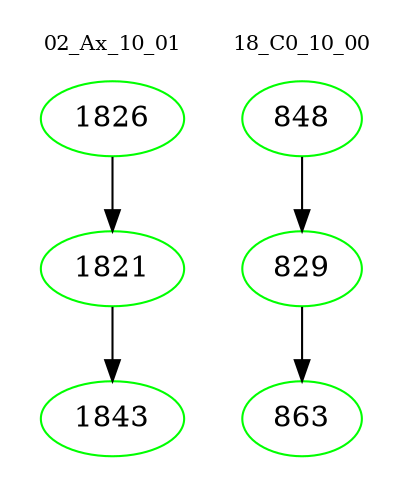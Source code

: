 digraph{
subgraph cluster_0 {
color = white
label = "02_Ax_10_01";
fontsize=10;
T0_1826 [label="1826", color="green"]
T0_1826 -> T0_1821 [color="black"]
T0_1821 [label="1821", color="green"]
T0_1821 -> T0_1843 [color="black"]
T0_1843 [label="1843", color="green"]
}
subgraph cluster_1 {
color = white
label = "18_C0_10_00";
fontsize=10;
T1_848 [label="848", color="green"]
T1_848 -> T1_829 [color="black"]
T1_829 [label="829", color="green"]
T1_829 -> T1_863 [color="black"]
T1_863 [label="863", color="green"]
}
}
